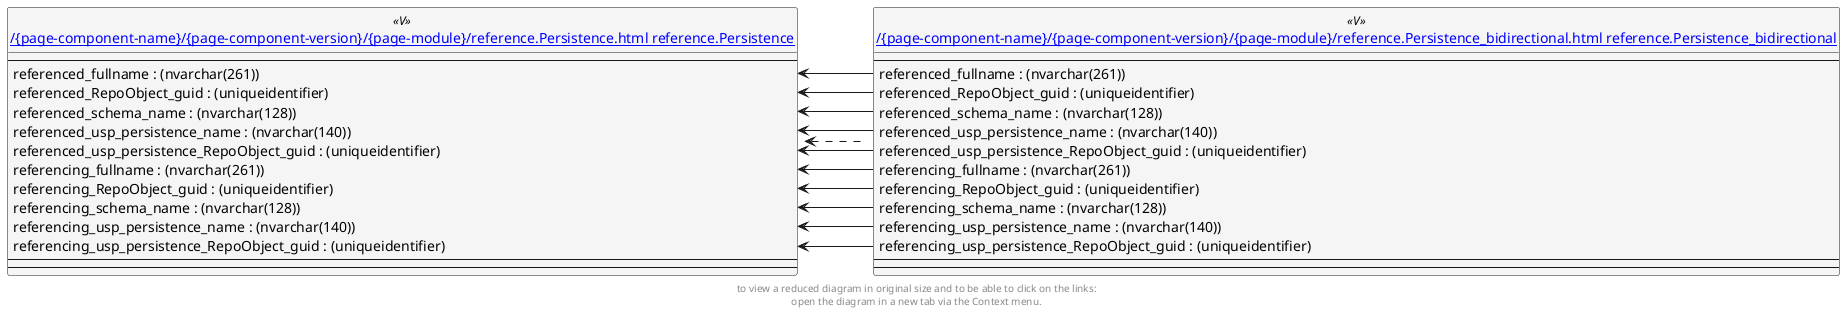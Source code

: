 @startuml
left to right direction
'top to bottom direction
hide circle
'avoide "." issues:
set namespaceSeparator none


skinparam class {
  BackgroundColor White
  BackgroundColor<<FN>> Yellow
  BackgroundColor<<FS>> Yellow
  BackgroundColor<<FT>> LightGray
  BackgroundColor<<IF>> Yellow
  BackgroundColor<<IS>> Yellow
  BackgroundColor<<P>> Aqua
  BackgroundColor<<PC>> Aqua
  BackgroundColor<<SN>> Yellow
  BackgroundColor<<SO>> SlateBlue
  BackgroundColor<<TF>> LightGray
  BackgroundColor<<TR>> Tomato
  BackgroundColor<<U>> White
  BackgroundColor<<V>> WhiteSmoke
  BackgroundColor<<X>> Aqua
}


entity "[[{site-url}/{page-component-name}/{page-component-version}/{page-module}/reference.Persistence.html reference.Persistence]]" as reference.Persistence << V >> {
  --
  referenced_fullname : (nvarchar(261))
  referenced_RepoObject_guid : (uniqueidentifier)
  referenced_schema_name : (nvarchar(128))
  referenced_usp_persistence_name : (nvarchar(140))
  referenced_usp_persistence_RepoObject_guid : (uniqueidentifier)
  referencing_fullname : (nvarchar(261))
  referencing_RepoObject_guid : (uniqueidentifier)
  referencing_schema_name : (nvarchar(128))
  referencing_usp_persistence_name : (nvarchar(140))
  referencing_usp_persistence_RepoObject_guid : (uniqueidentifier)
  --
  --
}

entity "[[{site-url}/{page-component-name}/{page-component-version}/{page-module}/reference.Persistence_bidirectional.html reference.Persistence_bidirectional]]" as reference.Persistence_bidirectional << V >> {
  --
  referenced_fullname : (nvarchar(261))
  referenced_RepoObject_guid : (uniqueidentifier)
  referenced_schema_name : (nvarchar(128))
  referenced_usp_persistence_name : (nvarchar(140))
  referenced_usp_persistence_RepoObject_guid : (uniqueidentifier)
  referencing_fullname : (nvarchar(261))
  referencing_RepoObject_guid : (uniqueidentifier)
  referencing_schema_name : (nvarchar(128))
  referencing_usp_persistence_name : (nvarchar(140))
  referencing_usp_persistence_RepoObject_guid : (uniqueidentifier)
  --
  --
}

reference.Persistence <.. reference.Persistence_bidirectional
reference.Persistence::referenced_fullname <-- reference.Persistence_bidirectional::referenced_fullname
reference.Persistence::referenced_RepoObject_guid <-- reference.Persistence_bidirectional::referenced_RepoObject_guid
reference.Persistence::referenced_schema_name <-- reference.Persistence_bidirectional::referenced_schema_name
reference.Persistence::referenced_usp_persistence_name <-- reference.Persistence_bidirectional::referenced_usp_persistence_name
reference.Persistence::referenced_usp_persistence_RepoObject_guid <-- reference.Persistence_bidirectional::referenced_usp_persistence_RepoObject_guid
reference.Persistence::referencing_fullname <-- reference.Persistence_bidirectional::referencing_fullname
reference.Persistence::referencing_RepoObject_guid <-- reference.Persistence_bidirectional::referencing_RepoObject_guid
reference.Persistence::referencing_schema_name <-- reference.Persistence_bidirectional::referencing_schema_name
reference.Persistence::referencing_usp_persistence_name <-- reference.Persistence_bidirectional::referencing_usp_persistence_name
reference.Persistence::referencing_usp_persistence_RepoObject_guid <-- reference.Persistence_bidirectional::referencing_usp_persistence_RepoObject_guid
footer
to view a reduced diagram in original size and to be able to click on the links:
open the diagram in a new tab via the Context menu.
end footer

@enduml

